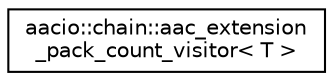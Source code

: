 digraph "Graphical Class Hierarchy"
{
  edge [fontname="Helvetica",fontsize="10",labelfontname="Helvetica",labelfontsize="10"];
  node [fontname="Helvetica",fontsize="10",shape=record];
  rankdir="LR";
  Node0 [label="aacio::chain::aac_extension\l_pack_count_visitor\< T \>",height=0.2,width=0.4,color="black", fillcolor="white", style="filled",URL="$structaacio_1_1chain_1_1aac__extension__pack__count__visitor.html"];
}
